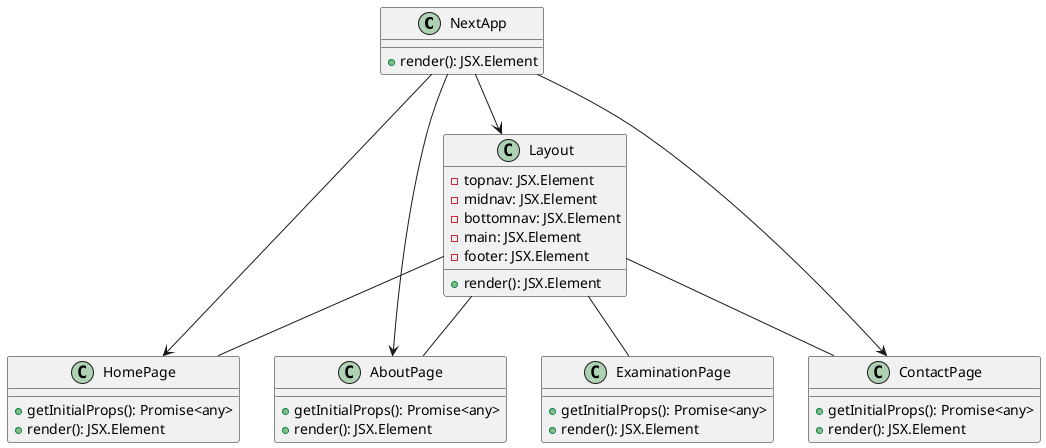 @startuml tyr
class NextApp {
  + render(): JSX.Element
}

class Layout {
  - topnav: JSX.Element
  - midnav: JSX.Element
  - bottomnav: JSX.Element
  - main: JSX.Element
  - footer: JSX.Element
  + render(): JSX.Element
}

class HomePage {
  + getInitialProps(): Promise<any>
  + render(): JSX.Element
}

class AboutPage {
  + getInitialProps(): Promise<any>
  + render(): JSX.Element
}

class ContactPage {
  + getInitialProps(): Promise<any>
  + render(): JSX.Element
}

class ExaminationPage {
  + getInitialProps(): Promise<any>
  + render(): JSX.Element
}

NextApp --> Layout
NextApp --> HomePage
NextApp --> AboutPage
NextApp --> ContactPage
Layout -- HomePage
Layout -- AboutPage
Layout -- ContactPage
Layout -- ExaminationPage
@enduml
